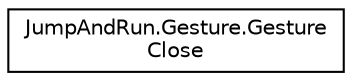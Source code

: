 digraph "Grafische Darstellung der Klassenhierarchie"
{
  edge [fontname="Helvetica",fontsize="10",labelfontname="Helvetica",labelfontsize="10"];
  node [fontname="Helvetica",fontsize="10",shape=record];
  rankdir="LR";
  Node1 [label="JumpAndRun.Gesture.Gesture\lClose",height=0.2,width=0.4,color="black", fillcolor="white", style="filled",URL="$class_jump_and_run_1_1_gesture_1_1_gesture_close.html",tooltip="Überprüft, ob eine durch den Körper getätigte Geste zum Schliessen getätigt wird. ..."];
}
